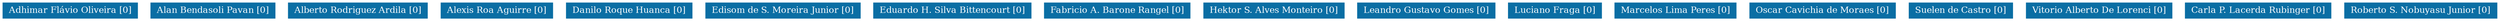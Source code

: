 strict graph grafo2 {
	graph [bb="0,0,2801.5,21",
		id=grafo2,
		overlap=False
	];
	node [fontsize=12,
		label="\N",
		shape=rectangle,
		style=filled
	];
	0	 [URL="membro-1031795555698099.html",
		color="#0A6EA4",
		fontcolor="#FFFFFF",
		height=0.29167,
		label="Adhimar Flávio Oliveira [0]",
		pos="74,10.5",
		width=2.0556];
	1	 [URL="membro-8154959660506192.html",
		color="#0A6EA4",
		fontcolor="#FFFFFF",
		height=0.29167,
		label="Alan Bendasoli Pavan [0]",
		pos="236,10.5",
		width=1.9306];
	2	 [URL="membro-7982796939759440.html",
		color="#0A6EA4",
		fontcolor="#FFFFFF",
		height=0.29167,
		label="Alberto Rodriguez Ardila [0]",
		pos="401,10.5",
		width=2.1528];
	3	 [URL="membro-3842382209626823.html",
		color="#0A6EA4",
		fontcolor="#FFFFFF",
		height=0.29167,
		label="Alexis Roa Aguirre [0]",
		pos="559,10.5",
		width=1.7361];
	4	 [URL="membro-8697679642900908.html",
		color="#0A6EA4",
		fontcolor="#FFFFFF",
		height=0.29167,
		label="Danilo Roque Huanca [0]",
		pos="709,10.5",
		width=1.9306];
	5	 [URL="membro-7966592529955054.html",
		color="#0A6EA4",
		fontcolor="#FFFFFF",
		height=0.29167,
		label="Edisom de S. Moreira Junior [0]",
		pos="881,10.5",
		width=2.3472];
	6	 [URL="membro-9213789315416977.html",
		color="#0A6EA4",
		fontcolor="#FFFFFF",
		height=0.29167,
		label="Eduardo H. Silva Bittencourt [0]",
		pos="1070,10.5",
		width=2.3889];
	7	 [URL="membro-2436691587435689.html",
		color="#0A6EA4",
		fontcolor="#FFFFFF",
		height=0.29167,
		label="Fabricio A. Barone Rangel [0]",
		pos="1255,10.5",
		width=2.2361];
	8	 [URL="membro-2145668168587564.html",
		color="#0A6EA4",
		fontcolor="#FFFFFF",
		height=0.29167,
		label="Hektor S. Alves Monteiro [0]",
		pos="1431,10.5",
		width=2.1528];
	9	 [URL="membro-4666057965864411.html",
		color="#0A6EA4",
		fontcolor="#FFFFFF",
		height=0.29167,
		label="Leandro Gustavo Gomes [0]",
		pos="1603,10.5",
		width=2.1111];
	10	 [URL="membro-6549869827105994.html",
		color="#0A6EA4",
		fontcolor="#FFFFFF",
		height=0.29167,
		label="Luciano Fraga [0]",
		pos="1748,10.5",
		width=1.4167];
	11	 [URL="membro-0335350966509134.html",
		color="#0A6EA4",
		fontcolor="#FFFFFF",
		height=0.29167,
		label="Marcelos Lima Peres [0]",
		pos="1884,10.5",
		width=1.8472];
	12	 [URL="membro-0422047938601624.html",
		color="#0A6EA4",
		fontcolor="#FFFFFF",
		height=0.29167,
		label="Oscar Cavichia de Moraes [0]",
		pos="2048,10.5",
		width=2.1944];
	13	 [URL="membro-9126744461400749.html",
		color="#0A6EA4",
		fontcolor="#FFFFFF",
		height=0.29167,
		label="Suelen de Castro [0]",
		pos="2202,10.5",
		width=1.5694];
	14	 [URL="membro-1361400129993392.html",
		color="#0A6EA4",
		fontcolor="#FFFFFF",
		height=0.29167,
		label="Vitorio Alberto De Lorenci [0]",
		pos="2359,10.5",
		width=2.2778];
	15	 [URL="membro-5158730912554506.html",
		color="#0A6EA4",
		fontcolor="#FFFFFF",
		height=0.29167,
		label="Carla P. Lacerda Rubinger [0]",
		pos="2538,10.5",
		width=2.1944];
	16	 [URL="membro-6458988217441388.html",
		color="#0A6EA4",
		fontcolor="#FFFFFF",
		height=0.29167,
		label="Roberto S. Nobuyasu Junior [0]",
		pos="2718,10.5",
		width=2.3194];
}
